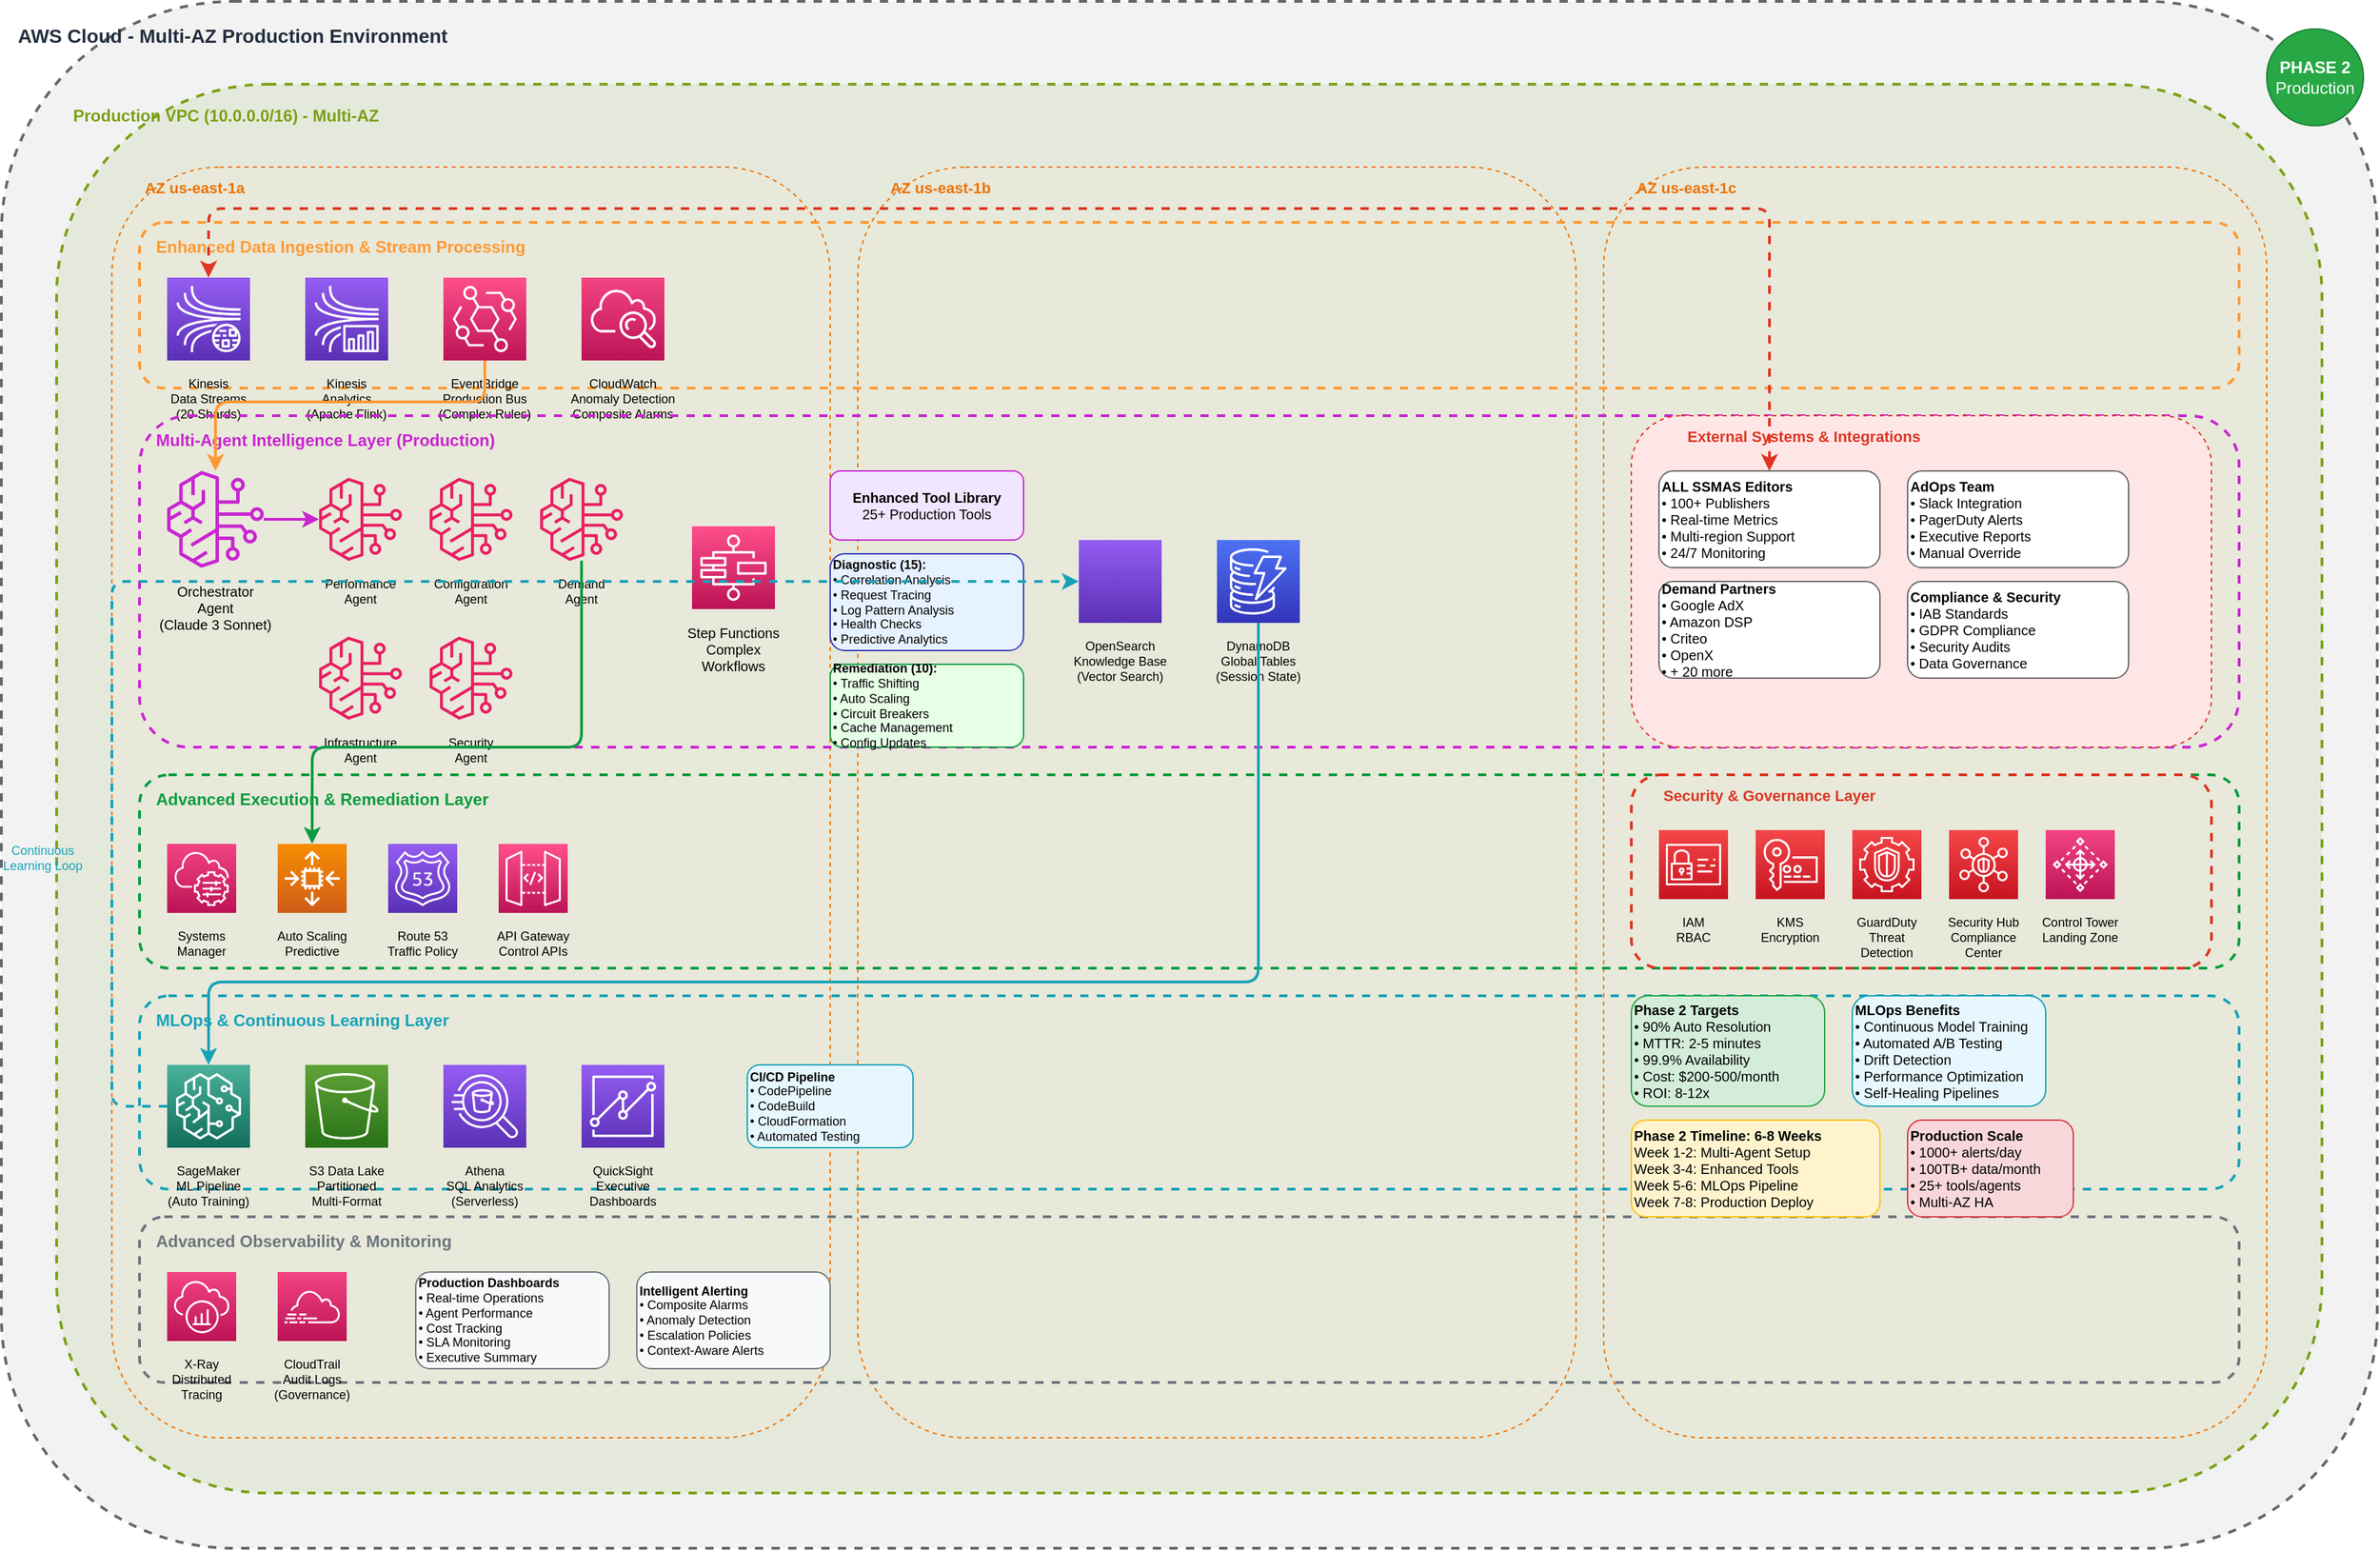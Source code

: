 <?xml version="1.0" encoding="UTF-8"?>
<mxfile version="24.7.16">
  <diagram name="Phase 2 - Production Architecture" id="phase-2-production">
    <mxGraphModel dx="2200" dy="1200" grid="1" gridSize="10" guides="1" tooltips="1" connect="1" arrows="1" fold="1" page="1" pageScale="1" pageWidth="1800" pageHeight="1200" background="#FFFFFF" math="0" shadow="0">
      <root>
        <mxCell id="0" />
        <mxCell id="1" parent="0" />

        <!-- AWS Multi-AZ Cloud Background -->
        <mxCell id="aws-cloud" value="" style="rounded=1;whiteSpace=wrap;html=1;fillColor=#F2F2F2;strokeColor=#666666;strokeWidth=2;dashed=1;" vertex="1" parent="1">
          <mxGeometry x="40" y="40" width="1720" height="1120" as="geometry" />
        </mxCell>
        <mxCell id="aws-cloud-label" value="&lt;b&gt;AWS Cloud - Multi-AZ Production Environment&lt;/b&gt;" style="text;html=1;strokeColor=none;fillColor=none;align=left;verticalAlign=middle;whiteSpace=wrap;rounded=0;fontSize=14;fontColor=#232F3E;" vertex="1" parent="1">
          <mxGeometry x="50" y="50" width="400" height="30" as="geometry" />
        </mxCell>

        <!-- Phase 2 Badge -->
        <mxCell id="phase2-badge" value="&lt;b&gt;PHASE 2&lt;/b&gt;&lt;br&gt;Production" style="ellipse;whiteSpace=wrap;html=1;fillColor=#28A745;strokeColor=#1E7E34;fontColor=#FFFFFF;fontSize=12;" vertex="1" parent="1">
          <mxGeometry x="1680" y="60" width="70" height="70" as="geometry" />
        </mxCell>

        <!-- Production VPC -->
        <mxCell id="vpc" value="" style="rounded=1;whiteSpace=wrap;html=1;fillColor=#7AA116;fillOpacity=10;strokeColor=#7AA116;strokeWidth=2;dashed=1;" vertex="1" parent="1">
          <mxGeometry x="80" y="100" width="1640" height="1020" as="geometry" />
        </mxCell>
        <mxCell id="vpc-label" value="&lt;b&gt;Production VPC (10.0.0.0/16) - Multi-AZ&lt;/b&gt;" style="text;html=1;strokeColor=none;fillColor=none;align=left;verticalAlign=middle;whiteSpace=wrap;rounded=0;fontSize=12;fontColor=#7AA116;" vertex="1" parent="1">
          <mxGeometry x="90" y="110" width="280" height="25" as="geometry" />
        </mxCell>

        <!-- Availability Zones -->
        <mxCell id="az-1" value="" style="rounded=1;whiteSpace=wrap;html=1;fillColor=#FFEBCD;fillOpacity=10;strokeColor=#ED7100;strokeWidth=1;dashed=1;" vertex="1" parent="1">
          <mxGeometry x="120" y="160" width="520" height="920" as="geometry" />
        </mxCell>
        <mxCell id="az-1-label" value="&lt;b&gt;AZ us-east-1a&lt;/b&gt;" style="text;html=1;strokeColor=none;fillColor=none;align=center;verticalAlign=middle;whiteSpace=wrap;rounded=0;fontSize=11;fontColor=#ED7100;" vertex="1" parent="1">
          <mxGeometry x="120" y="165" width="120" height="20" as="geometry" />
        </mxCell>

        <mxCell id="az-2" value="" style="rounded=1;whiteSpace=wrap;html=1;fillColor=#FFEBCD;fillOpacity=10;strokeColor=#ED7100;strokeWidth=1;dashed=1;" vertex="1" parent="1">
          <mxGeometry x="660" y="160" width="520" height="920" as="geometry" />
        </mxCell>
        <mxCell id="az-2-label" value="&lt;b&gt;AZ us-east-1b&lt;/b&gt;" style="text;html=1;strokeColor=none;fillColor=none;align=center;verticalAlign=middle;whiteSpace=wrap;rounded=0;fontSize=11;fontColor=#ED7100;" vertex="1" parent="1">
          <mxGeometry x="660" y="165" width="120" height="20" as="geometry" />
        </mxCell>

        <mxCell id="az-3" value="" style="rounded=1;whiteSpace=wrap;html=1;fillColor=#FFEBCD;fillOpacity=10;strokeColor=#ED7100;strokeWidth=1;dashed=1;" vertex="1" parent="1">
          <mxGeometry x="1200" y="160" width="480" height="920" as="geometry" />
        </mxCell>
        <mxCell id="az-3-label" value="&lt;b&gt;AZ us-east-1c&lt;/b&gt;" style="text;html=1;strokeColor=none;fillColor=none;align=center;verticalAlign=middle;whiteSpace=wrap;rounded=0;fontSize=11;fontColor=#ED7100;" vertex="1" parent="1">
          <mxGeometry x="1200" y="165" width="120" height="20" as="geometry" />
        </mxCell>

        <!-- Data Ingestion Layer (Enhanced) -->
        <mxCell id="ingestion-layer" value="" style="rounded=1;whiteSpace=wrap;html=1;fillColor=none;strokeColor=#FF9933;strokeWidth=2;dashed=1;" vertex="1" parent="1">
          <mxGeometry x="140" y="200" width="1520" height="120" as="geometry" />
        </mxCell>
        <mxCell id="ingestion-label" value="&lt;b&gt;Enhanced Data Ingestion &amp; Stream Processing&lt;/b&gt;" style="text;html=1;strokeColor=none;fillColor=none;align=left;verticalAlign=middle;whiteSpace=wrap;rounded=0;fontSize=12;fontColor=#FF9933;" vertex="1" parent="1">
          <mxGeometry x="150" y="205" width="300" height="25" as="geometry" />
        </mxCell>

        <!-- Kinesis Data Streams -->
        <mxCell id="kinesis-streams" value="" style="sketch=0;points=[[0,0,0],[0.25,0,0],[0.5,0,0],[0.75,0,0],[1,0,0],[0,1,0],[0.25,1,0],[0.5,1,0],[0.75,1,0],[1,1,0],[0,0.25,0],[0,0.5,0],[0,0.75,0],[1,0.25,0],[1,0.5,0],[1,0.75,0]];outlineConnect=0;fontColor=#232F3E;gradientColor=#945DF2;gradientDirection=north;fillColor=#5A30B5;strokeColor=#ffffff;dashed=0;verticalLabelPosition=bottom;verticalAlign=top;align=center;html=1;fontSize=11;fontStyle=0;aspect=fixed;shape=mxgraph.aws4.resourceIcon;resIcon=mxgraph.aws4.kinesis_data_streams;" vertex="1" parent="1">
          <mxGeometry x="160" y="240" width="60" height="60" as="geometry" />
        </mxCell>
        <mxCell id="kinesis-streams-label" value="Kinesis&lt;br&gt;Data Streams&lt;br&gt;(20 Shards)" style="text;html=1;strokeColor=none;fillColor=none;align=center;verticalAlign=top;whiteSpace=wrap;rounded=0;fontSize=9;" vertex="1" parent="1">
          <mxGeometry x="150" y="305" width="80" height="30" as="geometry" />
        </mxCell>

        <!-- Kinesis Analytics -->
        <mxCell id="kinesis-analytics" value="" style="sketch=0;points=[[0,0,0],[0.25,0,0],[0.5,0,0],[0.75,0,0],[1,0,0],[0,1,0],[0.25,1,0],[0.5,1,0],[0.75,1,0],[1,1,0],[0,0.25,0],[0,0.5,0],[0,0.75,0],[1,0.25,0],[1,0.5,0],[1,0.75,0]];outlineConnect=0;fontColor=#232F3E;gradientColor=#945DF2;gradientDirection=north;fillColor=#5A30B5;strokeColor=#ffffff;dashed=0;verticalLabelPosition=bottom;verticalAlign=top;align=center;html=1;fontSize=11;fontStyle=0;aspect=fixed;shape=mxgraph.aws4.resourceIcon;resIcon=mxgraph.aws4.kinesis_data_analytics;" vertex="1" parent="1">
          <mxGeometry x="260" y="240" width="60" height="60" as="geometry" />
        </mxCell>
        <mxCell id="kinesis-analytics-label" value="Kinesis&lt;br&gt;Analytics&lt;br&gt;(Apache Flink)" style="text;html=1;strokeColor=none;fillColor=none;align=center;verticalAlign=top;whiteSpace=wrap;rounded=0;fontSize=9;" vertex="1" parent="1">
          <mxGeometry x="250" y="305" width="80" height="30" as="geometry" />
        </mxCell>

        <!-- EventBridge -->
        <mxCell id="eventbridge" value="" style="sketch=0;points=[[0,0,0],[0.25,0,0],[0.5,0,0],[0.75,0,0],[1,0,0],[0,1,0],[0.25,1,0],[0.5,1,0],[0.75,1,0],[1,1,0],[0,0.25,0],[0,0.5,0],[0,0.75,0],[1,0.25,0],[1,0.5,0],[1,0.75,0]];outlineConnect=0;fontColor=#232F3E;gradientColor=#FF4F8B;gradientDirection=north;fillColor=#BC1356;strokeColor=#ffffff;dashed=0;verticalLabelPosition=bottom;verticalAlign=top;align=center;html=1;fontSize=11;fontStyle=0;aspect=fixed;shape=mxgraph.aws4.resourceIcon;resIcon=mxgraph.aws4.eventbridge;" vertex="1" parent="1">
          <mxGeometry x="360" y="240" width="60" height="60" as="geometry" />
        </mxCell>
        <mxCell id="eventbridge-label" value="EventBridge&lt;br&gt;Production Bus&lt;br&gt;(Complex Rules)" style="text;html=1;strokeColor=none;fillColor=none;align=center;verticalAlign=top;whiteSpace=wrap;rounded=0;fontSize=9;" vertex="1" parent="1">
          <mxGeometry x="350" y="305" width="80" height="30" as="geometry" />
        </mxCell>

        <!-- CloudWatch Enhanced -->
        <mxCell id="cloudwatch-enhanced" value="" style="sketch=0;points=[[0,0,0],[0.25,0,0],[0.5,0,0],[0.75,0,0],[1,0,0],[0,1,0],[0.25,1,0],[0.5,1,0],[0.75,1,0],[1,1,0],[0,0.25,0],[0,0.5,0],[0,0.75,0],[1,0.25,0],[1,0.5,0],[1,0.75,0]];outlineConnect=0;fontColor=#232F3E;gradientColor=#F34482;gradientDirection=north;fillColor=#BC1356;strokeColor=#ffffff;dashed=0;verticalLabelPosition=bottom;verticalAlign=top;align=center;html=1;fontSize=11;fontStyle=0;aspect=fixed;shape=mxgraph.aws4.resourceIcon;resIcon=mxgraph.aws4.cloudwatch;" vertex="1" parent="1">
          <mxGeometry x="460" y="240" width="60" height="60" as="geometry" />
        </mxCell>
        <mxCell id="cloudwatch-enhanced-label" value="CloudWatch&lt;br&gt;Anomaly Detection&lt;br&gt;Composite Alarms" style="text;html=1;strokeColor=none;fillColor=none;align=center;verticalAlign=top;whiteSpace=wrap;rounded=0;fontSize=9;" vertex="1" parent="1">
          <mxGeometry x="450" y="305" width="80" height="30" as="geometry" />
        </mxCell>

        <!-- Multi-Agent Intelligence Layer -->
        <mxCell id="intelligence-layer" value="" style="rounded=1;whiteSpace=wrap;html=1;fillColor=none;strokeColor=#C925D1;strokeWidth=2;dashed=1;" vertex="1" parent="1">
          <mxGeometry x="140" y="340" width="1520" height="240" as="geometry" />
        </mxCell>
        <mxCell id="intelligence-label" value="&lt;b&gt;Multi-Agent Intelligence Layer (Production)&lt;/b&gt;" style="text;html=1;strokeColor=none;fillColor=none;align=left;verticalAlign=middle;whiteSpace=wrap;rounded=0;fontSize=12;fontColor=#C925D1;" vertex="1" parent="1">
          <mxGeometry x="150" y="345" width="300" height="25" as="geometry" />
        </mxCell>

        <!-- Orchestrator Agent -->
        <mxCell id="orchestrator-agent" value="" style="sketch=0;outlineConnect=0;fontColor=#232F3E;gradientColor=none;fillColor=#C925D1;strokeColor=none;dashed=0;verticalLabelPosition=bottom;verticalAlign=top;align=center;html=1;fontSize=11;fontStyle=0;aspect=fixed;pointerEvents=1;shape=mxgraph.aws4.bedrock;" vertex="1" parent="1">
          <mxGeometry x="160" y="380" width="70" height="70" as="geometry" />
        </mxCell>
        <mxCell id="orchestrator-label" value="Orchestrator&lt;br&gt;Agent&lt;br&gt;(Claude 3 Sonnet)" style="text;html=1;strokeColor=none;fillColor=none;align=center;verticalAlign=top;whiteSpace=wrap;rounded=0;fontSize=10;" vertex="1" parent="1">
          <mxGeometry x="150" y="455" width="90" height="35" as="geometry" />
        </mxCell>

        <!-- Specialized Agents -->
        <mxCell id="perf-agent" value="" style="sketch=0;outlineConnect=0;fontColor=#232F3E;gradientColor=none;fillColor=#E91E63;strokeColor=none;dashed=0;verticalLabelPosition=bottom;verticalAlign=top;align=center;html=1;fontSize=11;fontStyle=0;aspect=fixed;pointerEvents=1;shape=mxgraph.aws4.bedrock;" vertex="1" parent="1">
          <mxGeometry x="270" y="385" width="60" height="60" as="geometry" />
        </mxCell>
        <mxCell id="perf-agent-label" value="Performance&lt;br&gt;Agent" style="text;html=1;strokeColor=none;fillColor=none;align=center;verticalAlign=top;whiteSpace=wrap;rounded=0;fontSize=9;" vertex="1" parent="1">
          <mxGeometry x="265" y="450" width="70" height="25" as="geometry" />
        </mxCell>

        <mxCell id="config-agent" value="" style="sketch=0;outlineConnect=0;fontColor=#232F3E;gradientColor=none;fillColor=#E91E63;strokeColor=none;dashed=0;verticalLabelPosition=bottom;verticalAlign=top;align=center;html=1;fontSize=11;fontStyle=0;aspect=fixed;pointerEvents=1;shape=mxgraph.aws4.bedrock;" vertex="1" parent="1">
          <mxGeometry x="350" y="385" width="60" height="60" as="geometry" />
        </mxCell>
        <mxCell id="config-agent-label" value="Configuration&lt;br&gt;Agent" style="text;html=1;strokeColor=none;fillColor=none;align=center;verticalAlign=top;whiteSpace=wrap;rounded=0;fontSize=9;" vertex="1" parent="1">
          <mxGeometry x="345" y="450" width="70" height="25" as="geometry" />
        </mxCell>

        <mxCell id="demand-agent" value="" style="sketch=0;outlineConnect=0;fontColor=#232F3E;gradientColor=none;fillColor=#E91E63;strokeColor=none;dashed=0;verticalLabelPosition=bottom;verticalAlign=top;align=center;html=1;fontSize=11;fontStyle=0;aspect=fixed;pointerEvents=1;shape=mxgraph.aws4.bedrock;" vertex="1" parent="1">
          <mxGeometry x="430" y="385" width="60" height="60" as="geometry" />
        </mxCell>
        <mxCell id="demand-agent-label" value="Demand&lt;br&gt;Agent" style="text;html=1;strokeColor=none;fillColor=none;align=center;verticalAlign=top;whiteSpace=wrap;rounded=0;fontSize=9;" vertex="1" parent="1">
          <mxGeometry x="425" y="450" width="70" height="25" as="geometry" />
        </mxCell>

        <mxCell id="infra-agent" value="" style="sketch=0;outlineConnect=0;fontColor=#232F3E;gradientColor=none;fillColor=#E91E63;strokeColor=none;dashed=0;verticalLabelPosition=bottom;verticalAlign=top;align=center;html=1;fontSize=11;fontStyle=0;aspect=fixed;pointerEvents=1;shape=mxgraph.aws4.bedrock;" vertex="1" parent="1">
          <mxGeometry x="270" y="500" width="60" height="60" as="geometry" />
        </mxCell>
        <mxCell id="infra-agent-label" value="Infrastructure&lt;br&gt;Agent" style="text;html=1;strokeColor=none;fillColor=none;align=center;verticalAlign=top;whiteSpace=wrap;rounded=0;fontSize=9;" vertex="1" parent="1">
          <mxGeometry x="265" y="565" width="70" height="25" as="geometry" />
        </mxCell>

        <mxCell id="security-agent" value="" style="sketch=0;outlineConnect=0;fontColor=#232F3E;gradientColor=none;fillColor=#E91E63;strokeColor=none;dashed=0;verticalLabelPosition=bottom;verticalAlign=top;align=center;html=1;fontSize=11;fontStyle=0;aspect=fixed;pointerEvents=1;shape=mxgraph.aws4.bedrock;" vertex="1" parent="1">
          <mxGeometry x="350" y="500" width="60" height="60" as="geometry" />
        </mxCell>
        <mxCell id="security-agent-label" value="Security&lt;br&gt;Agent" style="text;html=1;strokeColor=none;fillColor=none;align=center;verticalAlign=top;whiteSpace=wrap;rounded=0;fontSize=9;" vertex="1" parent="1">
          <mxGeometry x="345" y="565" width="70" height="25" as="geometry" />
        </mxCell>

        <!-- Step Functions Workflow -->
        <mxCell id="step-functions" value="" style="sketch=0;points=[[0,0,0],[0.25,0,0],[0.5,0,0],[0.75,0,0],[1,0,0],[0,1,0],[0.25,1,0],[0.5,1,0],[0.75,1,0],[1,1,0],[0,0.25,0],[0,0.5,0],[0,0.75,0],[1,0.25,0],[1,0.5,0],[1,0.75,0]];outlineConnect=0;fontColor=#232F3E;gradientColor=#FF4F8B;gradientDirection=north;fillColor=#BC1356;strokeColor=#ffffff;dashed=0;verticalLabelPosition=bottom;verticalAlign=top;align=center;html=1;fontSize=11;fontStyle=0;aspect=fixed;shape=mxgraph.aws4.resourceIcon;resIcon=mxgraph.aws4.step_functions;" vertex="1" parent="1">
          <mxGeometry x="540" y="420" width="60" height="60" as="geometry" />
        </mxCell>
        <mxCell id="step-functions-label" value="Step Functions&lt;br&gt;Complex Workflows" style="text;html=1;strokeColor=none;fillColor=none;align=center;verticalAlign=top;whiteSpace=wrap;rounded=0;fontSize=10;" vertex="1" parent="1">
          <mxGeometry x="530" y="485" width="80" height="25" as="geometry" />
        </mxCell>

        <!-- Enhanced Lambda Tools -->
        <mxCell id="enhanced-tools" value="&lt;b&gt;Enhanced Tool Library&lt;/b&gt;&lt;br&gt;25+ Production Tools" style="rounded=1;whiteSpace=wrap;html=1;fillColor=#F0E6FF;strokeColor=#C925D1;fontSize=10;align=center;" vertex="1" parent="1">
          <mxGeometry x="640" y="380" width="140" height="50" as="geometry" />
        </mxCell>

        <mxCell id="diagnostic-tools" value="&lt;b&gt;Diagnostic (15):&lt;/b&gt;&lt;br&gt;• Correlation Analysis&lt;br&gt;• Request Tracing&lt;br&gt;• Log Pattern Analysis&lt;br&gt;• Health Checks&lt;br&gt;• Predictive Analytics" style="rounded=1;whiteSpace=wrap;html=1;fillColor=#E6F2FF;strokeColor=#3334B9;fontSize=9;align=left;" vertex="1" parent="1">
          <mxGeometry x="640" y="440" width="140" height="70" as="geometry" />
        </mxCell>

        <mxCell id="remediation-tools" value="&lt;b&gt;Remediation (10):&lt;/b&gt;&lt;br&gt;• Traffic Shifting&lt;br&gt;• Auto Scaling&lt;br&gt;• Circuit Breakers&lt;br&gt;• Cache Management&lt;br&gt;• Config Updates" style="rounded=1;whiteSpace=wrap;html=1;fillColor=#E6FFE6;strokeColor=#069C3F;fontSize=9;align=left;" vertex="1" parent="1">
          <mxGeometry x="640" y="520" width="140" height="60" as="geometry" />
        </mxCell>

        <!-- Knowledge Base -->
        <mxCell id="opensearch" value="" style="sketch=0;points=[[0,0,0],[0.25,0,0],[0.5,0,0],[0.75,0,0],[1,0,0],[0,1,0],[0.25,1,0],[0.5,1,0],[0.75,1,0],[1,1,0],[0,0.25,0],[0,0.5,0],[0,0.75,0],[1,0.25,0],[1,0.5,0],[1,0.75,0]];outlineConnect=0;fontColor=#232F3E;gradientColor=#945DF2;gradientDirection=north;fillColor=#5A30B5;strokeColor=#ffffff;dashed=0;verticalLabelPosition=bottom;verticalAlign=top;align=center;html=1;fontSize=11;fontStyle=0;aspect=fixed;shape=mxgraph.aws4.resourceIcon;resIcon=mxgraph.aws4.opensearch_service;" vertex="1" parent="1">
          <mxGeometry x="820" y="430" width="60" height="60" as="geometry" />
        </mxCell>
        <mxCell id="opensearch-label" value="OpenSearch&lt;br&gt;Knowledge Base&lt;br&gt;(Vector Search)" style="text;html=1;strokeColor=none;fillColor=none;align=center;verticalAlign=top;whiteSpace=wrap;rounded=0;fontSize=9;" vertex="1" parent="1">
          <mxGeometry x="810" y="495" width="80" height="35" as="geometry" />
        </mxCell>

        <!-- DynamoDB Global Tables -->
        <mxCell id="dynamodb-global" value="" style="sketch=0;points=[[0,0,0],[0.25,0,0],[0.5,0,0],[0.75,0,0],[1,0,0],[0,1,0],[0.25,1,0],[0.5,1,0],[0.75,1,0],[1,1,0],[0,0.25,0],[0,0.5,0],[0,0.75,0],[1,0.25,0],[1,0.5,0],[1,0.75,0]];outlineConnect=0;fontColor=#232F3E;gradientColor=#4D72F3;gradientDirection=north;fillColor=#3334B9;strokeColor=#ffffff;dashed=0;verticalLabelPosition=bottom;verticalAlign=top;align=center;html=1;fontSize=11;fontStyle=0;aspect=fixed;shape=mxgraph.aws4.resourceIcon;resIcon=mxgraph.aws4.dynamodb;" vertex="1" parent="1">
          <mxGeometry x="920" y="430" width="60" height="60" as="geometry" />
        </mxCell>
        <mxCell id="dynamodb-global-label" value="DynamoDB&lt;br&gt;Global Tables&lt;br&gt;(Session State)" style="text;html=1;strokeColor=none;fillColor=none;align=center;verticalAlign=top;whiteSpace=wrap;rounded=0;fontSize=9;" vertex="1" parent="1">
          <mxGeometry x="910" y="495" width="80" height="35" as="geometry" />
        </mxCell>

        <!-- Execution Layer with Advanced Capabilities -->
        <mxCell id="execution-layer" value="" style="rounded=1;whiteSpace=wrap;html=1;fillColor=none;strokeColor=#069C3F;strokeWidth=2;dashed=1;" vertex="1" parent="1">
          <mxGeometry x="140" y="600" width="1520" height="140" as="geometry" />
        </mxCell>
        <mxCell id="execution-label" value="&lt;b&gt;Advanced Execution &amp; Remediation Layer&lt;/b&gt;" style="text;html=1;strokeColor=none;fillColor=none;align=left;verticalAlign=middle;whiteSpace=wrap;rounded=0;fontSize=12;fontColor=#069C3F;" vertex="1" parent="1">
          <mxGeometry x="150" y="605" width="300" height="25" as="geometry" />
        </mxCell>

        <!-- Systems Manager -->
        <mxCell id="systems-manager" value="" style="sketch=0;points=[[0,0,0],[0.25,0,0],[0.5,0,0],[0.75,0,0],[1,0,0],[0,1,0],[0.25,1,0],[0.5,1,0],[0.75,1,0],[1,1,0],[0,0.25,0],[0,0.5,0],[0,0.75,0],[1,0.25,0],[1,0.5,0],[1,0.75,0]];outlineConnect=0;fontColor=#232F3E;gradientColor=#F34482;gradientDirection=north;fillColor=#BC1356;strokeColor=#ffffff;dashed=0;verticalLabelPosition=bottom;verticalAlign=top;align=center;html=1;fontSize=11;fontStyle=0;aspect=fixed;shape=mxgraph.aws4.resourceIcon;resIcon=mxgraph.aws4.systems_manager;" vertex="1" parent="1">
          <mxGeometry x="160" y="650" width="50" height="50" as="geometry" />
        </mxCell>
        <mxCell id="systems-manager-label" value="Systems&lt;br&gt;Manager" style="text;html=1;strokeColor=none;fillColor=none;align=center;verticalAlign=top;whiteSpace=wrap;rounded=0;fontSize=9;" vertex="1" parent="1">
          <mxGeometry x="150" y="705" width="70" height="25" as="geometry" />
        </mxCell>

        <!-- Auto Scaling -->
        <mxCell id="auto-scaling" value="" style="sketch=0;points=[[0,0,0],[0.25,0,0],[0.5,0,0],[0.75,0,0],[1,0,0],[0,1,0],[0.25,1,0],[0.5,1,0],[0.75,1,0],[1,1,0],[0,0.25,0],[0,0.5,0],[0,0.75,0],[1,0.25,0],[1,0.5,0],[1,0.75,0]];outlineConnect=0;fontColor=#232F3E;gradientColor=#F78E04;gradientDirection=north;fillColor=#D05C17;strokeColor=#ffffff;dashed=0;verticalLabelPosition=bottom;verticalAlign=top;align=center;html=1;fontSize=11;fontStyle=0;aspect=fixed;shape=mxgraph.aws4.resourceIcon;resIcon=mxgraph.aws4.auto_scaling2;" vertex="1" parent="1">
          <mxGeometry x="240" y="650" width="50" height="50" as="geometry" />
        </mxCell>
        <mxCell id="auto-scaling-label" value="Auto Scaling&lt;br&gt;Predictive" style="text;html=1;strokeColor=none;fillColor=none;align=center;verticalAlign=top;whiteSpace=wrap;rounded=0;fontSize=9;" vertex="1" parent="1">
          <mxGeometry x="230" y="705" width="70" height="25" as="geometry" />
        </mxCell>

        <!-- Route 53 -->
        <mxCell id="route53" value="" style="sketch=0;points=[[0,0,0],[0.25,0,0],[0.5,0,0],[0.75,0,0],[1,0,0],[0,1,0],[0.25,1,0],[0.5,1,0],[0.75,1,0],[1,1,0],[0,0.25,0],[0,0.5,0],[0,0.75,0],[1,0.25,0],[1,0.5,0],[1,0.75,0]];outlineConnect=0;fontColor=#232F3E;gradientColor=#945DF2;gradientDirection=north;fillColor=#5A30B5;strokeColor=#ffffff;dashed=0;verticalLabelPosition=bottom;verticalAlign=top;align=center;html=1;fontSize=11;fontStyle=0;aspect=fixed;shape=mxgraph.aws4.resourceIcon;resIcon=mxgraph.aws4.route_53;" vertex="1" parent="1">
          <mxGeometry x="320" y="650" width="50" height="50" as="geometry" />
        </mxCell>
        <mxCell id="route53-label" value="Route 53&lt;br&gt;Traffic Policy" style="text;html=1;strokeColor=none;fillColor=none;align=center;verticalAlign=top;whiteSpace=wrap;rounded=0;fontSize=9;" vertex="1" parent="1">
          <mxGeometry x="310" y="705" width="70" height="25" as="geometry" />
        </mxCell>

        <!-- API Gateway -->
        <mxCell id="api-gateway" value="" style="sketch=0;points=[[0,0,0],[0.25,0,0],[0.5,0,0],[0.75,0,0],[1,0,0],[0,1,0],[0.25,1,0],[0.5,1,0],[0.75,1,0],[1,1,0],[0,0.25,0],[0,0.5,0],[0,0.75,0],[1,0.25,0],[1,0.5,0],[1,0.75,0]];outlineConnect=0;fontColor=#232F3E;gradientColor=#FF4F8B;gradientDirection=north;fillColor=#BC1356;strokeColor=#ffffff;dashed=0;verticalLabelPosition=bottom;verticalAlign=top;align=center;html=1;fontSize=11;fontStyle=0;aspect=fixed;shape=mxgraph.aws4.resourceIcon;resIcon=mxgraph.aws4.api_gateway;" vertex="1" parent="1">
          <mxGeometry x="400" y="650" width="50" height="50" as="geometry" />
        </mxCell>
        <mxCell id="api-gateway-label" value="API Gateway&lt;br&gt;Control APIs" style="text;html=1;strokeColor=none;fillColor=none;align=center;verticalAlign=top;whiteSpace=wrap;rounded=0;fontSize=9;" vertex="1" parent="1">
          <mxGeometry x="390" y="705" width="70" height="25" as="geometry" />
        </mxCell>

        <!-- MLOps and Analytics Layer -->
        <mxCell id="mlops-layer" value="" style="rounded=1;whiteSpace=wrap;html=1;fillColor=none;strokeColor=#17A2B8;strokeWidth=2;dashed=1;" vertex="1" parent="1">
          <mxGeometry x="140" y="760" width="1520" height="140" as="geometry" />
        </mxCell>
        <mxCell id="mlops-label" value="&lt;b&gt;MLOps &amp; Continuous Learning Layer&lt;/b&gt;" style="text;html=1;strokeColor=none;fillColor=none;align=left;verticalAlign=middle;whiteSpace=wrap;rounded=0;fontSize=12;fontColor=#17A2B8;" vertex="1" parent="1">
          <mxGeometry x="150" y="765" width="300" height="25" as="geometry" />
        </mxCell>

        <!-- SageMaker Pipeline -->
        <mxCell id="sagemaker" value="" style="sketch=0;points=[[0,0,0],[0.25,0,0],[0.5,0,0],[0.75,0,0],[1,0,0],[0,1,0],[0.25,1,0],[0.5,1,0],[0.75,1,0],[1,1,0],[0,0.25,0],[0,0.5,0],[0,0.75,0],[1,0.25,0],[1,0.5,0],[1,0.75,0]];outlineConnect=0;fontColor=#232F3E;gradientColor=#4AB29A;gradientDirection=north;fillColor=#116D5B;strokeColor=#ffffff;dashed=0;verticalLabelPosition=bottom;verticalAlign=top;align=center;html=1;fontSize=11;fontStyle=0;aspect=fixed;shape=mxgraph.aws4.resourceIcon;resIcon=mxgraph.aws4.sagemaker;" vertex="1" parent="1">
          <mxGeometry x="160" y="810" width="60" height="60" as="geometry" />
        </mxCell>
        <mxCell id="sagemaker-label" value="SageMaker&lt;br&gt;ML Pipeline&lt;br&gt;(Auto Training)" style="text;html=1;strokeColor=none;fillColor=none;align=center;verticalAlign=top;whiteSpace=wrap;rounded=0;fontSize=9;" vertex="1" parent="1">
          <mxGeometry x="150" y="875" width="80" height="35" as="geometry" />
        </mxCell>

        <!-- Data Lake -->
        <mxCell id="s3-data-lake" value="" style="sketch=0;points=[[0,0,0],[0.25,0,0],[0.5,0,0],[0.75,0,0],[1,0,0],[0,1,0],[0.25,1,0],[0.5,1,0],[0.75,1,0],[1,1,0],[0,0.25,0],[0,0.5,0],[0,0.75,0],[1,0.25,0],[1,0.5,0],[1,0.75,0]];outlineConnect=0;fontColor=#232F3E;gradientColor=#60A337;gradientDirection=north;fillColor=#277116;strokeColor=#ffffff;dashed=0;verticalLabelPosition=bottom;verticalAlign=top;align=center;html=1;fontSize=11;fontStyle=0;aspect=fixed;shape=mxgraph.aws4.resourceIcon;resIcon=mxgraph.aws4.s3;" vertex="1" parent="1">
          <mxGeometry x="260" y="810" width="60" height="60" as="geometry" />
        </mxCell>
        <mxCell id="s3-data-lake-label" value="S3 Data Lake&lt;br&gt;Partitioned&lt;br&gt;Multi-Format" style="text;html=1;strokeColor=none;fillColor=none;align=center;verticalAlign=top;whiteSpace=wrap;rounded=0;fontSize=9;" vertex="1" parent="1">
          <mxGeometry x="250" y="875" width="80" height="35" as="geometry" />
        </mxCell>

        <!-- Athena -->
        <mxCell id="athena" value="" style="sketch=0;points=[[0,0,0],[0.25,0,0],[0.5,0,0],[0.75,0,0],[1,0,0],[0,1,0],[0.25,1,0],[0.5,1,0],[0.75,1,0],[1,1,0],[0,0.25,0],[0,0.5,0],[0,0.75,0],[1,0.25,0],[1,0.5,0],[1,0.75,0]];outlineConnect=0;fontColor=#232F3E;gradientColor=#945DF2;gradientDirection=north;fillColor=#5A30B5;strokeColor=#ffffff;dashed=0;verticalLabelPosition=bottom;verticalAlign=top;align=center;html=1;fontSize=11;fontStyle=0;aspect=fixed;shape=mxgraph.aws4.resourceIcon;resIcon=mxgraph.aws4.athena;" vertex="1" parent="1">
          <mxGeometry x="360" y="810" width="60" height="60" as="geometry" />
        </mxCell>
        <mxCell id="athena-label" value="Athena&lt;br&gt;SQL Analytics&lt;br&gt;(Serverless)" style="text;html=1;strokeColor=none;fillColor=none;align=center;verticalAlign=top;whiteSpace=wrap;rounded=0;fontSize=9;" vertex="1" parent="1">
          <mxGeometry x="350" y="875" width="80" height="35" as="geometry" />
        </mxCell>

        <!-- QuickSight -->
        <mxCell id="quicksight" value="" style="sketch=0;points=[[0,0,0],[0.25,0,0],[0.5,0,0],[0.75,0,0],[1,0,0],[0,1,0],[0.25,1,0],[0.5,1,0],[0.75,1,0],[1,1,0],[0,0.25,0],[0,0.5,0],[0,0.75,0],[1,0.25,0],[1,0.5,0],[1,0.75,0]];outlineConnect=0;fontColor=#232F3E;gradientColor=#945DF2;gradientDirection=north;fillColor=#5A30B5;strokeColor=#ffffff;dashed=0;verticalLabelPosition=bottom;verticalAlign=top;align=center;html=1;fontSize=11;fontStyle=0;aspect=fixed;shape=mxgraph.aws4.resourceIcon;resIcon=mxgraph.aws4.quicksight;" vertex="1" parent="1">
          <mxGeometry x="460" y="810" width="60" height="60" as="geometry" />
        </mxCell>
        <mxCell id="quicksight-label" value="QuickSight&lt;br&gt;Executive&lt;br&gt;Dashboards" style="text;html=1;strokeColor=none;fillColor=none;align=center;verticalAlign=top;whiteSpace=wrap;rounded=0;fontSize=9;" vertex="1" parent="1">
          <mxGeometry x="450" y="875" width="80" height="35" as="geometry" />
        </mxCell>

        <!-- CI/CD Pipeline -->
        <mxCell id="cicd-pipeline" value="&lt;b&gt;CI/CD Pipeline&lt;/b&gt;&lt;br&gt;• CodePipeline&lt;br&gt;• CodeBuild&lt;br&gt;• CloudFormation&lt;br&gt;• Automated Testing" style="rounded=1;whiteSpace=wrap;html=1;fillColor=#E6F7FF;strokeColor=#17A2B8;fontSize=9;align=left;" vertex="1" parent="1">
          <mxGeometry x="580" y="810" width="120" height="60" as="geometry" />
        </mxCell>

        <!-- Observability Services -->
        <mxCell id="observability-services" value="" style="rounded=1;whiteSpace=wrap;html=1;fillColor=none;strokeColor=#6C757D;strokeWidth=2;dashed=1;" vertex="1" parent="1">
          <mxGeometry x="140" y="920" width="1520" height="120" as="geometry" />
        </mxCell>
        <mxCell id="observability-label" value="&lt;b&gt;Advanced Observability &amp; Monitoring&lt;/b&gt;" style="text;html=1;strokeColor=none;fillColor=none;align=left;verticalAlign=middle;whiteSpace=wrap;rounded=0;fontSize=12;fontColor=#6C757D;" vertex="1" parent="1">
          <mxGeometry x="150" y="925" width="300" height="25" as="geometry" />
        </mxCell>

        <!-- X-Ray -->
        <mxCell id="xray" value="" style="sketch=0;points=[[0,0,0],[0.25,0,0],[0.5,0,0],[0.75,0,0],[1,0,0],[0,1,0],[0.25,1,0],[0.5,1,0],[0.75,1,0],[1,1,0],[0,0.25,0],[0,0.5,0],[0,0.75,0],[1,0.25,0],[1,0.5,0],[1,0.75,0]];outlineConnect=0;fontColor=#232F3E;gradientColor=#F34482;gradientDirection=north;fillColor=#BC1356;strokeColor=#ffffff;dashed=0;verticalLabelPosition=bottom;verticalAlign=top;align=center;html=1;fontSize=11;fontStyle=0;aspect=fixed;shape=mxgraph.aws4.resourceIcon;resIcon=mxgraph.aws4.xray;" vertex="1" parent="1">
          <mxGeometry x="160" y="960" width="50" height="50" as="geometry" />
        </mxCell>
        <mxCell id="xray-label" value="X-Ray&lt;br&gt;Distributed&lt;br&gt;Tracing" style="text;html=1;strokeColor=none;fillColor=none;align=center;verticalAlign=top;whiteSpace=wrap;rounded=0;fontSize=9;" vertex="1" parent="1">
          <mxGeometry x="150" y="1015" width="70" height="30" as="geometry" />
        </mxCell>

        <!-- CloudTrail -->
        <mxCell id="cloudtrail" value="" style="sketch=0;points=[[0,0,0],[0.25,0,0],[0.5,0,0],[0.75,0,0],[1,0,0],[0,1,0],[0.25,1,0],[0.5,1,0],[0.75,1,0],[1,1,0],[0,0.25,0],[0,0.5,0],[0,0.75,0],[1,0.25,0],[1,0.5,0],[1,0.75,0]];outlineConnect=0;fontColor=#232F3E;gradientColor=#F34482;gradientDirection=north;fillColor=#BC1356;strokeColor=#ffffff;dashed=0;verticalLabelPosition=bottom;verticalAlign=top;align=center;html=1;fontSize=11;fontStyle=0;aspect=fixed;shape=mxgraph.aws4.resourceIcon;resIcon=mxgraph.aws4.cloudtrail;" vertex="1" parent="1">
          <mxGeometry x="240" y="960" width="50" height="50" as="geometry" />
        </mxCell>
        <mxCell id="cloudtrail-label" value="CloudTrail&lt;br&gt;Audit Logs&lt;br&gt;(Governance)" style="text;html=1;strokeColor=none;fillColor=none;align=center;verticalAlign=top;whiteSpace=wrap;rounded=0;fontSize=9;" vertex="1" parent="1">
          <mxGeometry x="230" y="1015" width="70" height="30" as="geometry" />
        </mxCell>

        <!-- Advanced Dashboards -->
        <mxCell id="advanced-dashboards" value="&lt;b&gt;Production Dashboards&lt;/b&gt;&lt;br&gt;• Real-time Operations&lt;br&gt;• Agent Performance&lt;br&gt;• Cost Tracking&lt;br&gt;• SLA Monitoring&lt;br&gt;• Executive Summary" style="rounded=1;whiteSpace=wrap;html=1;fillColor=#F8F9FA;strokeColor=#6C757D;fontSize=9;align=left;" vertex="1" parent="1">
          <mxGeometry x="340" y="960" width="140" height="70" as="geometry" />
        </mxCell>

        <!-- Intelligent Alerting -->
        <mxCell id="intelligent-alerting" value="&lt;b&gt;Intelligent Alerting&lt;/b&gt;&lt;br&gt;• Composite Alarms&lt;br&gt;• Anomaly Detection&lt;br&gt;• Escalation Policies&lt;br&gt;• Context-Aware Alerts" style="rounded=1;whiteSpace=wrap;html=1;fillColor=#F8F9FA;strokeColor=#6C757D;fontSize=9;align=left;" vertex="1" parent="1">
          <mxGeometry x="500" y="960" width="140" height="70" as="geometry" />
        </mxCell>

        <!-- External Systems -->
        <mxCell id="external-systems" value="" style="rounded=1;whiteSpace=wrap;html=1;fillColor=#FFE6E6;strokeColor=#DD3522;strokeWidth=1;dashed=1;" vertex="1" parent="1">
          <mxGeometry x="1220" y="340" width="420" height="240" as="geometry" />
        </mxCell>
        <mxCell id="external-label" value="&lt;b&gt;External Systems &amp; Integrations&lt;/b&gt;" style="text;html=1;strokeColor=none;fillColor=none;align=center;verticalAlign=middle;whiteSpace=wrap;rounded=0;fontSize=11;fontColor=#DD3522;" vertex="1" parent="1">
          <mxGeometry x="1220" y="345" width="250" height="20" as="geometry" />
        </mxCell>

        <mxCell id="all-editors" value="&lt;b&gt;ALL SSMAS Editors&lt;/b&gt;&lt;br&gt;• 100+ Publishers&lt;br&gt;• Real-time Metrics&lt;br&gt;• Multi-region Support&lt;br&gt;• 24/7 Monitoring" style="rounded=1;whiteSpace=wrap;html=1;fillColor=#FFFFFF;strokeColor=#666666;fontSize=10;align=left;" vertex="1" parent="1">
          <mxGeometry x="1240" y="380" width="160" height="70" as="geometry" />
        </mxCell>

        <mxCell id="demand-partners" value="&lt;b&gt;Demand Partners&lt;/b&gt;&lt;br&gt;• Google AdX&lt;br&gt;• Amazon DSP&lt;br&gt;• Criteo&lt;br&gt;• OpenX&lt;br&gt;• + 20 more" style="rounded=1;whiteSpace=wrap;html=1;fillColor=#FFFFFF;strokeColor=#666666;fontSize=10;align=left;" vertex="1" parent="1">
          <mxGeometry x="1240" y="460" width="160" height="70" as="geometry" />
        </mxCell>

        <mxCell id="adops-team" value="&lt;b&gt;AdOps Team&lt;/b&gt;&lt;br&gt;• Slack Integration&lt;br&gt;• PagerDuty Alerts&lt;br&gt;• Executive Reports&lt;br&gt;• Manual Override" style="rounded=1;whiteSpace=wrap;html=1;fillColor=#FFFFFF;strokeColor=#666666;fontSize=10;align=left;" vertex="1" parent="1">
          <mxGeometry x="1420" y="380" width="160" height="70" as="geometry" />
        </mxCell>

        <mxCell id="compliance-systems" value="&lt;b&gt;Compliance &amp; Security&lt;/b&gt;&lt;br&gt;• IAB Standards&lt;br&gt;• GDPR Compliance&lt;br&gt;• Security Audits&lt;br&gt;• Data Governance" style="rounded=1;whiteSpace=wrap;html=1;fillColor=#FFFFFF;strokeColor=#666666;fontSize=10;align=left;" vertex="1" parent="1">
          <mxGeometry x="1420" y="460" width="160" height="70" as="geometry" />
        </mxCell>

        <!-- Security Layer -->
        <mxCell id="security-layer" value="" style="rounded=1;whiteSpace=wrap;html=1;fillColor=none;strokeColor=#DD3522;strokeWidth=2;dashed=1;" vertex="1" parent="1">
          <mxGeometry x="1220" y="600" width="420" height="140" as="geometry" />
        </mxCell>
        <mxCell id="security-layer-label" value="&lt;b&gt;Security &amp; Governance Layer&lt;/b&gt;" style="text;html=1;strokeColor=none;fillColor=none;align=center;verticalAlign=middle;whiteSpace=wrap;rounded=0;fontSize=11;fontColor=#DD3522;" vertex="1" parent="1">
          <mxGeometry x="1220" y="605" width="200" height="20" as="geometry" />
        </mxCell>

        <!-- IAM -->
        <mxCell id="iam" value="" style="sketch=0;points=[[0,0,0],[0.25,0,0],[0.5,0,0],[0.75,0,0],[1,0,0],[0,1,0],[0.25,1,0],[0.5,1,0],[0.75,1,0],[1,1,0],[0,0.25,0],[0,0.5,0],[0,0.75,0],[1,0.25,0],[1,0.5,0],[1,0.75,0]];outlineConnect=0;fontColor=#232F3E;gradientColor=#F54749;gradientDirection=north;fillColor=#C7131F;strokeColor=#ffffff;dashed=0;verticalLabelPosition=bottom;verticalAlign=top;align=center;html=1;fontSize=11;fontStyle=0;aspect=fixed;shape=mxgraph.aws4.resourceIcon;resIcon=mxgraph.aws4.identity_and_access_management;" vertex="1" parent="1">
          <mxGeometry x="1240" y="640" width="50" height="50" as="geometry" />
        </mxCell>
        <mxCell id="iam-label" value="IAM&lt;br&gt;RBAC" style="text;html=1;strokeColor=none;fillColor=none;align=center;verticalAlign=top;whiteSpace=wrap;rounded=0;fontSize=9;" vertex="1" parent="1">
          <mxGeometry x="1230" y="695" width="70" height="25" as="geometry" />
        </mxCell>

        <!-- KMS -->
        <mxCell id="kms" value="" style="sketch=0;points=[[0,0,0],[0.25,0,0],[0.5,0,0],[0.75,0,0],[1,0,0],[0,1,0],[0.25,1,0],[0.5,1,0],[0.75,1,0],[1,1,0],[0,0.25,0],[0,0.5,0],[0,0.75,0],[1,0.25,0],[1,0.5,0],[1,0.75,0]];outlineConnect=0;fontColor=#232F3E;gradientColor=#F54749;gradientDirection=north;fillColor=#C7131F;strokeColor=#ffffff;dashed=0;verticalLabelPosition=bottom;verticalAlign=top;align=center;html=1;fontSize=11;fontStyle=0;aspect=fixed;shape=mxgraph.aws4.resourceIcon;resIcon=mxgraph.aws4.key_management_service;" vertex="1" parent="1">
          <mxGeometry x="1310" y="640" width="50" height="50" as="geometry" />
        </mxCell>
        <mxCell id="kms-label" value="KMS&lt;br&gt;Encryption" style="text;html=1;strokeColor=none;fillColor=none;align=center;verticalAlign=top;whiteSpace=wrap;rounded=0;fontSize=9;" vertex="1" parent="1">
          <mxGeometry x="1300" y="695" width="70" height="25" as="geometry" />
        </mxCell>

        <!-- GuardDuty -->
        <mxCell id="guardduty" value="" style="sketch=0;points=[[0,0,0],[0.25,0,0],[0.5,0,0],[0.75,0,0],[1,0,0],[0,1,0],[0.25,1,0],[0.5,1,0],[0.75,1,0],[1,1,0],[0,0.25,0],[0,0.5,0],[0,0.75,0],[1,0.25,0],[1,0.5,0],[1,0.75,0]];outlineConnect=0;fontColor=#232F3E;gradientColor=#F54749;gradientDirection=north;fillColor=#C7131F;strokeColor=#ffffff;dashed=0;verticalLabelPosition=bottom;verticalAlign=top;align=center;html=1;fontSize=11;fontStyle=0;aspect=fixed;shape=mxgraph.aws4.resourceIcon;resIcon=mxgraph.aws4.guardduty;" vertex="1" parent="1">
          <mxGeometry x="1380" y="640" width="50" height="50" as="geometry" />
        </mxCell>
        <mxCell id="guardduty-label" value="GuardDuty&lt;br&gt;Threat&lt;br&gt;Detection" style="text;html=1;strokeColor=none;fillColor=none;align=center;verticalAlign=top;whiteSpace=wrap;rounded=0;fontSize=9;" vertex="1" parent="1">
          <mxGeometry x="1370" y="695" width="70" height="30" as="geometry" />
        </mxCell>

        <!-- Security Hub -->
        <mxCell id="security-hub" value="" style="sketch=0;points=[[0,0,0],[0.25,0,0],[0.5,0,0],[0.75,0,0],[1,0,0],[0,1,0],[0.25,1,0],[0.5,1,0],[0.75,1,0],[1,1,0],[0,0.25,0],[0,0.5,0],[0,0.75,0],[1,0.25,0],[1,0.5,0],[1,0.75,0]];outlineConnect=0;fontColor=#232F3E;gradientColor=#F54749;gradientDirection=north;fillColor=#C7131F;strokeColor=#ffffff;dashed=0;verticalLabelPosition=bottom;verticalAlign=top;align=center;html=1;fontSize=11;fontStyle=0;aspect=fixed;shape=mxgraph.aws4.resourceIcon;resIcon=mxgraph.aws4.security_hub;" vertex="1" parent="1">
          <mxGeometry x="1450" y="640" width="50" height="50" as="geometry" />
        </mxCell>
        <mxCell id="security-hub-label" value="Security Hub&lt;br&gt;Compliance&lt;br&gt;Center" style="text;html=1;strokeColor=none;fillColor=none;align=center;verticalAlign=top;whiteSpace=wrap;rounded=0;fontSize=9;" vertex="1" parent="1">
          <mxGeometry x="1440" y="695" width="70" height="30" as="geometry" />
        </mxCell>

        <!-- Control Tower -->
        <mxCell id="control-tower" value="" style="sketch=0;points=[[0,0,0],[0.25,0,0],[0.5,0,0],[0.75,0,0],[1,0,0],[0,1,0],[0.25,1,0],[0.5,1,0],[0.75,1,0],[1,1,0],[0,0.25,0],[0,0.5,0],[0,0.75,0],[1,0.25,0],[1,0.5,0],[1,0.75,0]];outlineConnect=0;fontColor=#232F3E;gradientColor=#F34482;gradientDirection=north;fillColor=#BC1356;strokeColor=#ffffff;dashed=0;verticalLabelPosition=bottom;verticalAlign=top;align=center;html=1;fontSize=11;fontStyle=0;aspect=fixed;shape=mxgraph.aws4.resourceIcon;resIcon=mxgraph.aws4.control_tower;" vertex="1" parent="1">
          <mxGeometry x="1520" y="640" width="50" height="50" as="geometry" />
        </mxCell>
        <mxCell id="control-tower-label" value="Control Tower&lt;br&gt;Landing Zone" style="text;html=1;strokeColor=none;fillColor=none;align=center;verticalAlign=top;whiteSpace=wrap;rounded=0;fontSize=9;" vertex="1" parent="1">
          <mxGeometry x="1510" y="695" width="70" height="30" as="geometry" />
        </mxCell>

        <!-- Performance Metrics -->
        <mxCell id="performance-metrics" value="&lt;b&gt;Phase 2 Targets&lt;/b&gt;&lt;br&gt;• 90% Auto Resolution&lt;br&gt;• MTTR: 2-5 minutes&lt;br&gt;• 99.9% Availability&lt;br&gt;• Cost: $200-500/month&lt;br&gt;• ROI: 8-12x" style="rounded=1;whiteSpace=wrap;html=1;fillColor=#D4EDDA;strokeColor=#28A745;fontSize=10;align=left;fontStyle=0;" vertex="1" parent="1">
          <mxGeometry x="1220" y="760" width="140" height="80" as="geometry" />
        </mxCell>

        <!-- MLOps Benefits -->
        <mxCell id="mlops-benefits" value="&lt;b&gt;MLOps Benefits&lt;/b&gt;&lt;br&gt;• Continuous Model Training&lt;br&gt;• Automated A/B Testing&lt;br&gt;• Drift Detection&lt;br&gt;• Performance Optimization&lt;br&gt;• Self-Healing Pipelines" style="rounded=1;whiteSpace=wrap;html=1;fillColor=#E6F7FF;strokeColor=#17A2B8;fontSize=10;align=left;" vertex="1" parent="1">
          <mxGeometry x="1380" y="760" width="140" height="80" as="geometry" />
        </mxCell>

        <!-- Timeline -->
        <mxCell id="timeline" value="&lt;b&gt;Phase 2 Timeline: 6-8 Weeks&lt;/b&gt;&lt;br&gt;Week 1-2: Multi-Agent Setup&lt;br&gt;Week 3-4: Enhanced Tools&lt;br&gt;Week 5-6: MLOps Pipeline&lt;br&gt;Week 7-8: Production Deploy" style="rounded=1;whiteSpace=wrap;html=1;fillColor=#FFF3CD;strokeColor=#FFC107;fontSize=10;align=left;" vertex="1" parent="1">
          <mxGeometry x="1220" y="850" width="180" height="70" as="geometry" />
        </mxCell>

        <!-- Scaling Info -->
        <mxCell id="scaling-info" value="&lt;b&gt;Production Scale&lt;/b&gt;&lt;br&gt;• 1000+ alerts/day&lt;br&gt;• 100TB+ data/month&lt;br&gt;• 25+ tools/agents&lt;br&gt;• Multi-AZ HA" style="rounded=1;whiteSpace=wrap;html=1;fillColor=#F8D7DA;strokeColor=#DC3545;fontSize=10;align=left;" vertex="1" parent="1">
          <mxGeometry x="1420" y="850" width="120" height="70" as="geometry" />
        </mxCell>

        <!-- Data Flow Arrows -->
        <!-- From ingestion to intelligence -->
        <mxCell id="flow-1" style="edgeStyle=orthogonalEdgeStyle;rounded=1;orthogonalLoop=1;jettySize=auto;html=1;strokeColor=#FF9933;strokeWidth=2;startArrow=none;endArrow=classic;" edge="1" parent="1" source="eventbridge" target="orchestrator-agent">
          <mxGeometry relative="1" as="geometry">
            <Array as="points">
              <mxPoint x="390" y="330" />
              <mxPoint x="195" y="330" />
            </Array>
          </mxGeometry>
        </mxCell>

        <!-- Orchestrator to specialized agents -->
        <mxCell id="flow-2" style="edgeStyle=orthogonalEdgeStyle;rounded=1;orthogonalLoop=1;jettySize=auto;html=1;strokeColor=#C925D1;strokeWidth=2;startArrow=none;endArrow=classic;" edge="1" parent="1" source="orchestrator-agent" target="perf-agent">
          <mxGeometry relative="1" as="geometry" />
        </mxCell>

        <!-- From intelligence to execution -->
        <mxCell id="flow-3" style="edgeStyle=orthogonalEdgeStyle;rounded=1;orthogonalLoop=1;jettySize=auto;html=1;strokeColor=#069C3F;strokeWidth=2;startArrow=none;endArrow=classic;" edge="1" parent="1" source="demand-agent" target="auto-scaling">
          <mxGeometry relative="1" as="geometry">
            <Array as="points">
              <mxPoint x="460" y="580" />
              <mxPoint x="265" y="580" />
            </Array>
          </mxGeometry>
        </mxCell>

        <!-- To MLOps -->
        <mxCell id="flow-4" style="edgeStyle=orthogonalEdgeStyle;rounded=1;orthogonalLoop=1;jettySize=auto;html=1;strokeColor=#17A2B8;strokeWidth=2;startArrow=none;endArrow=classic;" edge="1" parent="1" source="dynamodb-global" target="sagemaker">
          <mxGeometry relative="1" as="geometry">
            <Array as="points">
              <mxPoint x="950" y="750" />
              <mxPoint x="190" y="750" />
            </Array>
          </mxGeometry>
        </mxCell>

        <!-- External data flow -->
        <mxCell id="external-flow" style="edgeStyle=orthogonalEdgeStyle;rounded=1;orthogonalLoop=1;jettySize=auto;html=1;strokeColor=#DD3522;strokeWidth=2;startArrow=classic;endArrow=classic;dashed=1;" edge="1" parent="1" source="all-editors" target="kinesis-streams">
          <mxGeometry relative="1" as="geometry">
            <Array as="points">
              <mxPoint x="1320" y="190" />
              <mxPoint x="190" y="190" />
            </Array>
          </mxGeometry>
        </mxCell>

        <!-- Feedback loop from ML to agents -->
        <mxCell id="feedback-loop" style="edgeStyle=orthogonalEdgeStyle;rounded=1;orthogonalLoop=1;jettySize=auto;html=1;strokeColor=#17A2B8;strokeWidth=2;startArrow=none;endArrow=classic;dashed=1;" edge="1" parent="1" source="sagemaker" target="opensearch">
          <mxGeometry relative="1" as="geometry">
            <Array as="points">
              <mxPoint x="120" y="840" />
              <mxPoint x="120" y="460" />
              <mxPoint x="850" y="460" />
            </Array>
          </mxGeometry>
        </mxCell>
        <mxCell id="feedback-label" value="Continuous Learning Loop" style="text;html=1;strokeColor=none;fillColor=none;align=center;verticalAlign=middle;whiteSpace=wrap;rounded=0;fontSize=9;fontColor=#17A2B8;" vertex="1" parent="1">
          <mxGeometry x="40" y="640" width="60" height="40" as="geometry" />
        </mxCell>

      </root>
    </mxGraphModel>
  </diagram>
</mxfile>